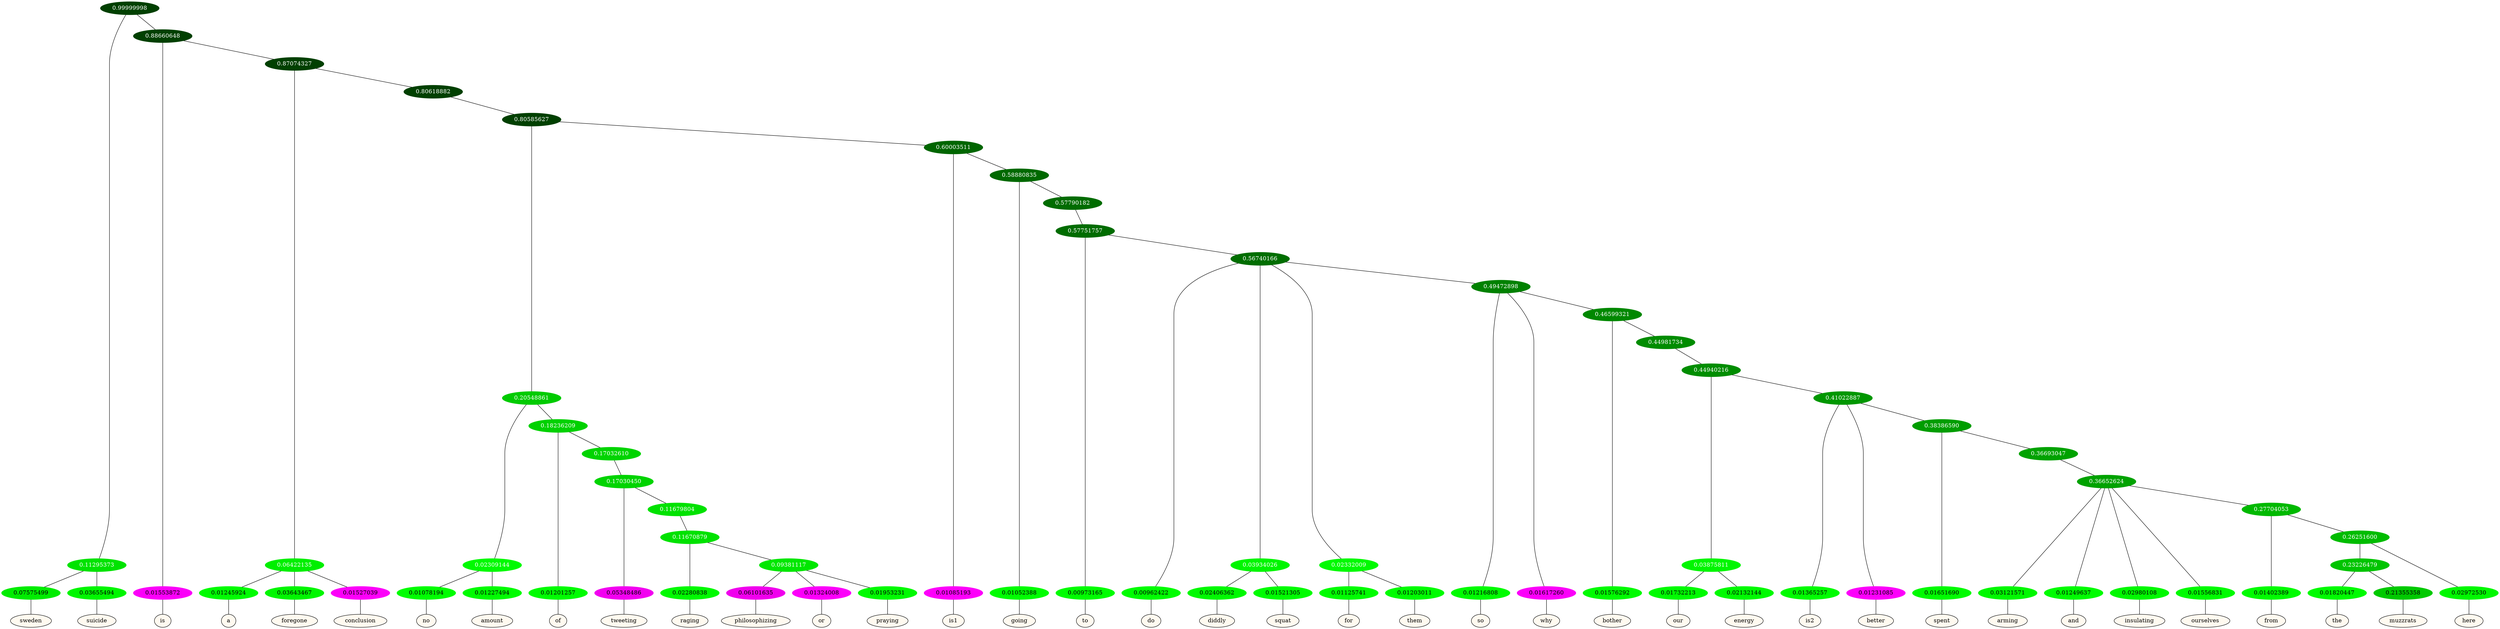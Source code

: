 graph {
	node [format=png height=0.15 nodesep=0.001 ordering=out overlap=prism overlap_scaling=0.01 ranksep=0.001 ratio=0.2 style=filled width=0.15]
	{
		rank=same
		a_w_3 [label=sweden color=black fillcolor=floralwhite style="filled,solid"]
		a_w_4 [label=suicide color=black fillcolor=floralwhite style="filled,solid"]
		a_w_5 [label=is color=black fillcolor=floralwhite style="filled,solid"]
		a_w_9 [label=a color=black fillcolor=floralwhite style="filled,solid"]
		a_w_10 [label=foregone color=black fillcolor=floralwhite style="filled,solid"]
		a_w_11 [label=conclusion color=black fillcolor=floralwhite style="filled,solid"]
		a_w_19 [label=no color=black fillcolor=floralwhite style="filled,solid"]
		a_w_20 [label=amount color=black fillcolor=floralwhite style="filled,solid"]
		a_w_21 [label=of color=black fillcolor=floralwhite style="filled,solid"]
		a_w_27 [label=tweeting color=black fillcolor=floralwhite style="filled,solid"]
		a_w_36 [label=raging color=black fillcolor=floralwhite style="filled,solid"]
		a_w_45 [label=philosophizing color=black fillcolor=floralwhite style="filled,solid"]
		a_w_46 [label=or color=black fillcolor=floralwhite style="filled,solid"]
		a_w_47 [label=praying color=black fillcolor=floralwhite style="filled,solid"]
		a_w_17 [label=is1 color=black fillcolor=floralwhite style="filled,solid"]
		a_w_23 [label=going color=black fillcolor=floralwhite style="filled,solid"]
		a_w_29 [label=to color=black fillcolor=floralwhite style="filled,solid"]
		a_w_32 [label=do color=black fillcolor=floralwhite style="filled,solid"]
		a_w_38 [label=diddly color=black fillcolor=floralwhite style="filled,solid"]
		a_w_39 [label=squat color=black fillcolor=floralwhite style="filled,solid"]
		a_w_40 [label=for color=black fillcolor=floralwhite style="filled,solid"]
		a_w_41 [label=them color=black fillcolor=floralwhite style="filled,solid"]
		a_w_42 [label=so color=black fillcolor=floralwhite style="filled,solid"]
		a_w_43 [label=why color=black fillcolor=floralwhite style="filled,solid"]
		a_w_48 [label=bother color=black fillcolor=floralwhite style="filled,solid"]
		a_w_53 [label=our color=black fillcolor=floralwhite style="filled,solid"]
		a_w_54 [label=energy color=black fillcolor=floralwhite style="filled,solid"]
		a_w_55 [label=is2 color=black fillcolor=floralwhite style="filled,solid"]
		a_w_56 [label=better color=black fillcolor=floralwhite style="filled,solid"]
		a_w_58 [label=spent color=black fillcolor=floralwhite style="filled,solid"]
		a_w_61 [label=arming color=black fillcolor=floralwhite style="filled,solid"]
		a_w_62 [label=and color=black fillcolor=floralwhite style="filled,solid"]
		a_w_63 [label=insulating color=black fillcolor=floralwhite style="filled,solid"]
		a_w_64 [label=ourselves color=black fillcolor=floralwhite style="filled,solid"]
		a_w_66 [label=from color=black fillcolor=floralwhite style="filled,solid"]
		a_w_70 [label=the color=black fillcolor=floralwhite style="filled,solid"]
		a_w_71 [label=muzzrats color=black fillcolor=floralwhite style="filled,solid"]
		a_w_69 [label=here color=black fillcolor=floralwhite style="filled,solid"]
	}
	a_n_3 -- a_w_3
	a_n_4 -- a_w_4
	a_n_5 -- a_w_5
	a_n_9 -- a_w_9
	a_n_10 -- a_w_10
	a_n_11 -- a_w_11
	a_n_19 -- a_w_19
	a_n_20 -- a_w_20
	a_n_21 -- a_w_21
	a_n_27 -- a_w_27
	a_n_36 -- a_w_36
	a_n_45 -- a_w_45
	a_n_46 -- a_w_46
	a_n_47 -- a_w_47
	a_n_17 -- a_w_17
	a_n_23 -- a_w_23
	a_n_29 -- a_w_29
	a_n_32 -- a_w_32
	a_n_38 -- a_w_38
	a_n_39 -- a_w_39
	a_n_40 -- a_w_40
	a_n_41 -- a_w_41
	a_n_42 -- a_w_42
	a_n_43 -- a_w_43
	a_n_48 -- a_w_48
	a_n_53 -- a_w_53
	a_n_54 -- a_w_54
	a_n_55 -- a_w_55
	a_n_56 -- a_w_56
	a_n_58 -- a_w_58
	a_n_61 -- a_w_61
	a_n_62 -- a_w_62
	a_n_63 -- a_w_63
	a_n_64 -- a_w_64
	a_n_66 -- a_w_66
	a_n_70 -- a_w_70
	a_n_71 -- a_w_71
	a_n_69 -- a_w_69
	{
		rank=same
		a_n_3 [label=0.07575499 color="0.334 1.000 0.924" fontcolor=black]
		a_n_4 [label=0.03655494 color="0.334 1.000 0.963" fontcolor=black]
		a_n_5 [label=0.01553872 color="0.835 1.000 0.984" fontcolor=black]
		a_n_9 [label=0.01245924 color="0.334 1.000 0.988" fontcolor=black]
		a_n_10 [label=0.03643467 color="0.334 1.000 0.964" fontcolor=black]
		a_n_11 [label=0.01527039 color="0.835 1.000 0.985" fontcolor=black]
		a_n_19 [label=0.01078194 color="0.334 1.000 0.989" fontcolor=black]
		a_n_20 [label=0.01227494 color="0.334 1.000 0.988" fontcolor=black]
		a_n_21 [label=0.01201257 color="0.334 1.000 0.988" fontcolor=black]
		a_n_27 [label=0.05348486 color="0.835 1.000 0.947" fontcolor=black]
		a_n_36 [label=0.02280838 color="0.334 1.000 0.977" fontcolor=black]
		a_n_45 [label=0.06101635 color="0.835 1.000 0.939" fontcolor=black]
		a_n_46 [label=0.01324008 color="0.835 1.000 0.987" fontcolor=black]
		a_n_47 [label=0.01953231 color="0.334 1.000 0.980" fontcolor=black]
		a_n_17 [label=0.01085193 color="0.835 1.000 0.989" fontcolor=black]
		a_n_23 [label=0.01052388 color="0.334 1.000 0.989" fontcolor=black]
		a_n_29 [label=0.00973165 color="0.334 1.000 0.990" fontcolor=black]
		a_n_32 [label=0.00962422 color="0.334 1.000 0.990" fontcolor=black]
		a_n_38 [label=0.02406362 color="0.334 1.000 0.976" fontcolor=black]
		a_n_39 [label=0.01521305 color="0.334 1.000 0.985" fontcolor=black]
		a_n_40 [label=0.01125741 color="0.334 1.000 0.989" fontcolor=black]
		a_n_41 [label=0.01203011 color="0.334 1.000 0.988" fontcolor=black]
		a_n_42 [label=0.01216808 color="0.334 1.000 0.988" fontcolor=black]
		a_n_43 [label=0.01617260 color="0.835 1.000 0.984" fontcolor=black]
		a_n_48 [label=0.01576292 color="0.334 1.000 0.984" fontcolor=black]
		a_n_53 [label=0.01732213 color="0.334 1.000 0.983" fontcolor=black]
		a_n_54 [label=0.02132144 color="0.334 1.000 0.979" fontcolor=black]
		a_n_55 [label=0.01365257 color="0.334 1.000 0.986" fontcolor=black]
		a_n_56 [label=0.01231085 color="0.835 1.000 0.988" fontcolor=black]
		a_n_58 [label=0.01651690 color="0.334 1.000 0.983" fontcolor=black]
		a_n_61 [label=0.03121571 color="0.334 1.000 0.969" fontcolor=black]
		a_n_62 [label=0.01249637 color="0.334 1.000 0.988" fontcolor=black]
		a_n_63 [label=0.02980108 color="0.334 1.000 0.970" fontcolor=black]
		a_n_64 [label=0.01556831 color="0.334 1.000 0.984" fontcolor=black]
		a_n_66 [label=0.01402389 color="0.334 1.000 0.986" fontcolor=black]
		a_n_70 [label=0.01820447 color="0.334 1.000 0.982" fontcolor=black]
		a_n_71 [label=0.21355358 color="0.334 1.000 0.786" fontcolor=black]
		a_n_69 [label=0.02972530 color="0.334 1.000 0.970" fontcolor=black]
	}
	a_n_0 [label=0.99999998 color="0.334 1.000 0.250" fontcolor=grey99]
	a_n_1 [label=0.11295373 color="0.334 1.000 0.887" fontcolor=grey99]
	a_n_0 -- a_n_1
	a_n_2 [label=0.88660648 color="0.334 1.000 0.250" fontcolor=grey99]
	a_n_0 -- a_n_2
	a_n_1 -- a_n_3
	a_n_1 -- a_n_4
	a_n_2 -- a_n_5
	a_n_6 [label=0.87074327 color="0.334 1.000 0.250" fontcolor=grey99]
	a_n_2 -- a_n_6
	a_n_7 [label=0.06422135 color="0.334 1.000 0.936" fontcolor=grey99]
	a_n_6 -- a_n_7
	a_n_8 [label=0.80618882 color="0.334 1.000 0.250" fontcolor=grey99]
	a_n_6 -- a_n_8
	a_n_7 -- a_n_9
	a_n_7 -- a_n_10
	a_n_7 -- a_n_11
	a_n_12 [label=0.80585627 color="0.334 1.000 0.250" fontcolor=grey99]
	a_n_8 -- a_n_12
	a_n_13 [label=0.20548861 color="0.334 1.000 0.795" fontcolor=grey99]
	a_n_12 -- a_n_13
	a_n_14 [label=0.60003511 color="0.334 1.000 0.400" fontcolor=grey99]
	a_n_12 -- a_n_14
	a_n_15 [label=0.02309144 color="0.334 1.000 0.977" fontcolor=grey99]
	a_n_13 -- a_n_15
	a_n_16 [label=0.18236209 color="0.334 1.000 0.818" fontcolor=grey99]
	a_n_13 -- a_n_16
	a_n_14 -- a_n_17
	a_n_18 [label=0.58880835 color="0.334 1.000 0.411" fontcolor=grey99]
	a_n_14 -- a_n_18
	a_n_15 -- a_n_19
	a_n_15 -- a_n_20
	a_n_16 -- a_n_21
	a_n_22 [label=0.17032610 color="0.334 1.000 0.830" fontcolor=grey99]
	a_n_16 -- a_n_22
	a_n_18 -- a_n_23
	a_n_24 [label=0.57790182 color="0.334 1.000 0.422" fontcolor=grey99]
	a_n_18 -- a_n_24
	a_n_25 [label=0.17030450 color="0.334 1.000 0.830" fontcolor=grey99]
	a_n_22 -- a_n_25
	a_n_26 [label=0.57751757 color="0.334 1.000 0.422" fontcolor=grey99]
	a_n_24 -- a_n_26
	a_n_25 -- a_n_27
	a_n_28 [label=0.11679804 color="0.334 1.000 0.883" fontcolor=grey99]
	a_n_25 -- a_n_28
	a_n_26 -- a_n_29
	a_n_30 [label=0.56740166 color="0.334 1.000 0.433" fontcolor=grey99]
	a_n_26 -- a_n_30
	a_n_31 [label=0.11670879 color="0.334 1.000 0.883" fontcolor=grey99]
	a_n_28 -- a_n_31
	a_n_30 -- a_n_32
	a_n_33 [label=0.03934026 color="0.334 1.000 0.961" fontcolor=grey99]
	a_n_30 -- a_n_33
	a_n_34 [label=0.02332009 color="0.334 1.000 0.977" fontcolor=grey99]
	a_n_30 -- a_n_34
	a_n_35 [label=0.49472898 color="0.334 1.000 0.505" fontcolor=grey99]
	a_n_30 -- a_n_35
	a_n_31 -- a_n_36
	a_n_37 [label=0.09381117 color="0.334 1.000 0.906" fontcolor=grey99]
	a_n_31 -- a_n_37
	a_n_33 -- a_n_38
	a_n_33 -- a_n_39
	a_n_34 -- a_n_40
	a_n_34 -- a_n_41
	a_n_35 -- a_n_42
	a_n_35 -- a_n_43
	a_n_44 [label=0.46599321 color="0.334 1.000 0.534" fontcolor=grey99]
	a_n_35 -- a_n_44
	a_n_37 -- a_n_45
	a_n_37 -- a_n_46
	a_n_37 -- a_n_47
	a_n_44 -- a_n_48
	a_n_49 [label=0.44981734 color="0.334 1.000 0.550" fontcolor=grey99]
	a_n_44 -- a_n_49
	a_n_50 [label=0.44940216 color="0.334 1.000 0.551" fontcolor=grey99]
	a_n_49 -- a_n_50
	a_n_51 [label=0.03875811 color="0.334 1.000 0.961" fontcolor=grey99]
	a_n_50 -- a_n_51
	a_n_52 [label=0.41022887 color="0.334 1.000 0.590" fontcolor=grey99]
	a_n_50 -- a_n_52
	a_n_51 -- a_n_53
	a_n_51 -- a_n_54
	a_n_52 -- a_n_55
	a_n_52 -- a_n_56
	a_n_57 [label=0.38386590 color="0.334 1.000 0.616" fontcolor=grey99]
	a_n_52 -- a_n_57
	a_n_57 -- a_n_58
	a_n_59 [label=0.36693047 color="0.334 1.000 0.633" fontcolor=grey99]
	a_n_57 -- a_n_59
	a_n_60 [label=0.36652624 color="0.334 1.000 0.633" fontcolor=grey99]
	a_n_59 -- a_n_60
	a_n_60 -- a_n_61
	a_n_60 -- a_n_62
	a_n_60 -- a_n_63
	a_n_60 -- a_n_64
	a_n_65 [label=0.27704053 color="0.334 1.000 0.723" fontcolor=grey99]
	a_n_60 -- a_n_65
	a_n_65 -- a_n_66
	a_n_67 [label=0.26251600 color="0.334 1.000 0.737" fontcolor=grey99]
	a_n_65 -- a_n_67
	a_n_68 [label=0.23226479 color="0.334 1.000 0.768" fontcolor=grey99]
	a_n_67 -- a_n_68
	a_n_67 -- a_n_69
	a_n_68 -- a_n_70
	a_n_68 -- a_n_71
}
